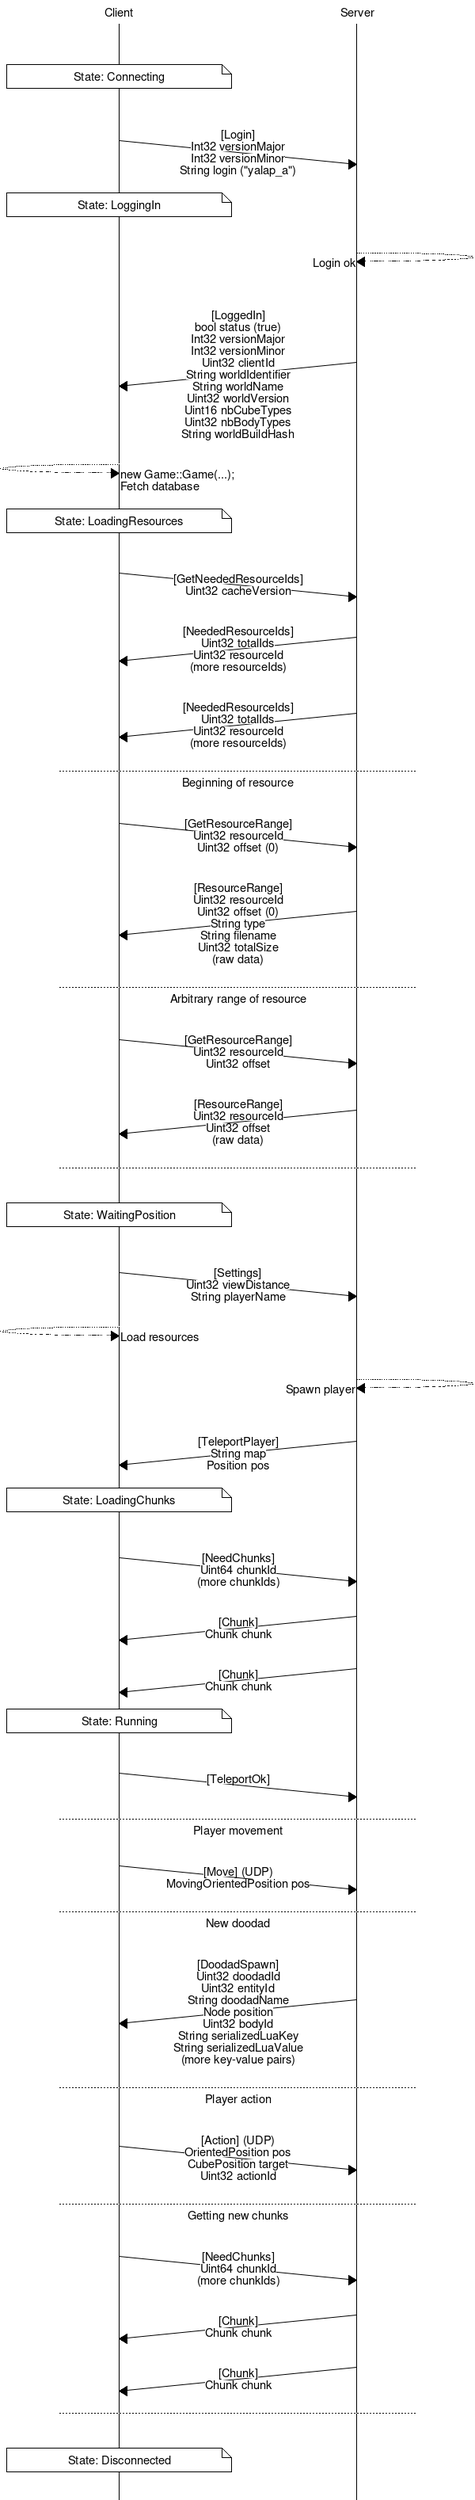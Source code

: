 msc {
    arcgradient=30, wordwraparcs=1;

    c [label="Client"], s [label="Server"];

    |||;
    c note c [label="State: Connecting"];
    c => s [label="[Login]\nInt32 versionMajor\nInt32 versionMinor\nString login (\"yalap_a\")"];
    c note c [label="State: LoggingIn"];
    s >> s [label="Login ok"];
    s => c [label="[LoggedIn]\nbool status (true)\nInt32 versionMajor\nInt32 versionMinor\nUint32 clientId\nString worldIdentifier\nString worldName\nUint32 worldVersion\nUint16 nbCubeTypes\nUint32 nbBodyTypes\nString worldBuildHash"];
    c >> c [label="new Game::Game(...);\nFetch database"];
    c note c [label="State: LoadingResources"];
    c => s [label="[GetNeededResourceIds]\nUint32 cacheVersion"];
    s => c [label="[NeededResourceIds]\nUint32 totalIds\nUint32 resourceId\n(more resourceIds)"];
    s => c [label="[NeededResourceIds]\nUint32 totalIds\nUint32 resourceId\n(more resourceIds)"];
    --- [label="Beginning of resource"];
    c => s [label="[GetResourceRange]\nUint32 resourceId\nUint32 offset (0)"];
    s => c [label="[ResourceRange]\nUint32 resourceId\nUint32 offset (0)\nString type\nString filename\nUint32 totalSize\n(raw data)"];
    --- [label="Arbitrary range of resource"];
    c => s [label="[GetResourceRange]\nUint32 resourceId\nUint32 offset"];
    s => c [label="[ResourceRange]\nUint32 resourceId\nUint32 offset\n(raw data)"];
    ---;
    c note c [label="State: WaitingPosition"];
    c => s [label="[Settings]\nUint32 viewDistance\nString playerName"];
    c >> c [label="Load resources"];
    s >> s [label="Spawn player"];
    s => c [label="[TeleportPlayer]\nString map\nPosition pos"];
    c note c [label="State: LoadingChunks"];
    c => s [label="[NeedChunks]\nUint64 chunkId\n(more chunkIds)"];
    s => c [label="[Chunk]\nChunk chunk"];
    s => c [label="[Chunk]\nChunk chunk"];
    c note c [label="State: Running"];
    c => s [label="[TeleportOk]"];
    --- [label="Player movement"];
    c => s [label="[Move] (UDP)\nMovingOrientedPosition pos"];
    --- [label="New doodad"];
    s => c [label="[DoodadSpawn]\nUint32 doodadId\nUint32 entityId\nString doodadName\nNode position\nUint32 bodyId\nString serializedLuaKey\nString serializedLuaValue\n(more key-value pairs)"];
    --- [label="Player action"];
    c => s [label="[Action] (UDP)\nOrientedPosition pos\nCubePosition target\nUint32 actionId"];
    --- [label="Getting new chunks"];
    c => s [label="[NeedChunks]\nUint64 chunkId\n(more chunkIds)"];
    s => c [label="[Chunk]\nChunk chunk"];
    s => c [label="[Chunk]\nChunk chunk"];
    ---;
    c note c [label="State: Disconnected"];
}

